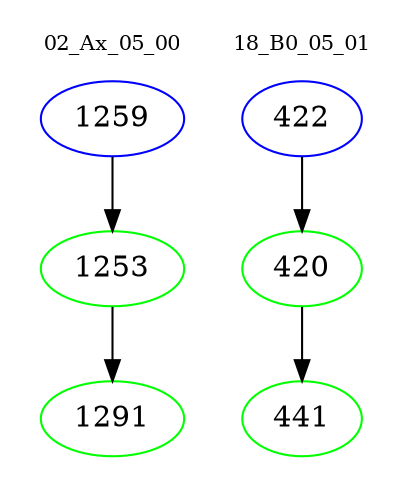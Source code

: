 digraph{
subgraph cluster_0 {
color = white
label = "02_Ax_05_00";
fontsize=10;
T0_1259 [label="1259", color="blue"]
T0_1259 -> T0_1253 [color="black"]
T0_1253 [label="1253", color="green"]
T0_1253 -> T0_1291 [color="black"]
T0_1291 [label="1291", color="green"]
}
subgraph cluster_1 {
color = white
label = "18_B0_05_01";
fontsize=10;
T1_422 [label="422", color="blue"]
T1_422 -> T1_420 [color="black"]
T1_420 [label="420", color="green"]
T1_420 -> T1_441 [color="black"]
T1_441 [label="441", color="green"]
}
}
